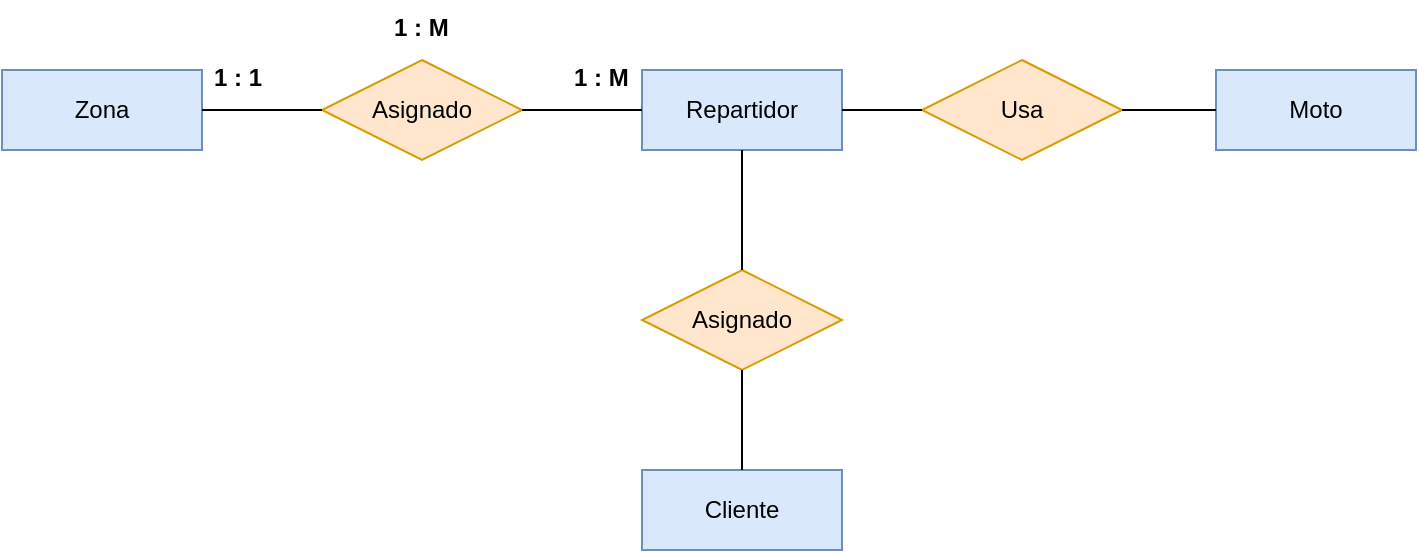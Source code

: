 <mxfile version="24.2.5" type="github">
  <diagram name="Página-1" id="_4Nhc4b1fY-WB2GzDSU6">
    <mxGraphModel dx="540" dy="342" grid="1" gridSize="10" guides="1" tooltips="1" connect="1" arrows="1" fold="1" page="1" pageScale="1" pageWidth="827" pageHeight="1169" math="0" shadow="0">
      <root>
        <mxCell id="0" />
        <mxCell id="1" parent="0" />
        <mxCell id="O9mkS1fQQ6wqIUbLn2zo-1" value="Repartidor" style="whiteSpace=wrap;html=1;align=center;fillColor=#dae8fc;strokeColor=#6c8ebf;" vertex="1" parent="1">
          <mxGeometry x="440" y="200" width="100" height="40" as="geometry" />
        </mxCell>
        <mxCell id="O9mkS1fQQ6wqIUbLn2zo-2" value="Zona" style="whiteSpace=wrap;html=1;align=center;fillColor=#dae8fc;strokeColor=#6c8ebf;" vertex="1" parent="1">
          <mxGeometry x="120" y="200" width="100" height="40" as="geometry" />
        </mxCell>
        <mxCell id="O9mkS1fQQ6wqIUbLn2zo-3" value="Cliente" style="whiteSpace=wrap;html=1;align=center;fillColor=#dae8fc;strokeColor=#6c8ebf;" vertex="1" parent="1">
          <mxGeometry x="440" y="400" width="100" height="40" as="geometry" />
        </mxCell>
        <mxCell id="O9mkS1fQQ6wqIUbLn2zo-4" value="Moto" style="whiteSpace=wrap;html=1;align=center;fillColor=#dae8fc;strokeColor=#6c8ebf;" vertex="1" parent="1">
          <mxGeometry x="727" y="200" width="100" height="40" as="geometry" />
        </mxCell>
        <mxCell id="O9mkS1fQQ6wqIUbLn2zo-5" value="Asignado" style="shape=rhombus;perimeter=rhombusPerimeter;whiteSpace=wrap;html=1;align=center;fillColor=#ffe6cc;strokeColor=#d79b00;" vertex="1" parent="1">
          <mxGeometry x="280" y="195" width="100" height="50" as="geometry" />
        </mxCell>
        <mxCell id="O9mkS1fQQ6wqIUbLn2zo-6" value="" style="endArrow=none;html=1;rounded=0;" edge="1" parent="1" source="O9mkS1fQQ6wqIUbLn2zo-1" target="O9mkS1fQQ6wqIUbLn2zo-5">
          <mxGeometry relative="1" as="geometry">
            <mxPoint x="160" y="290" as="sourcePoint" />
            <mxPoint x="320" y="290" as="targetPoint" />
          </mxGeometry>
        </mxCell>
        <mxCell id="O9mkS1fQQ6wqIUbLn2zo-7" value="" style="endArrow=none;html=1;rounded=0;" edge="1" parent="1" source="O9mkS1fQQ6wqIUbLn2zo-5" target="O9mkS1fQQ6wqIUbLn2zo-2">
          <mxGeometry relative="1" as="geometry">
            <mxPoint x="300" y="280" as="sourcePoint" />
            <mxPoint x="460" y="280" as="targetPoint" />
          </mxGeometry>
        </mxCell>
        <mxCell id="O9mkS1fQQ6wqIUbLn2zo-8" value="1 : M" style="text;strokeColor=none;fillColor=none;spacingLeft=4;spacingRight=4;overflow=hidden;rotatable=0;points=[[0,0.5],[1,0.5]];portConstraint=eastwest;fontSize=12;whiteSpace=wrap;html=1;fontStyle=1" vertex="1" parent="1">
          <mxGeometry x="310" y="165" width="40" height="30" as="geometry" />
        </mxCell>
        <mxCell id="O9mkS1fQQ6wqIUbLn2zo-9" value="1 : M" style="text;strokeColor=none;fillColor=none;spacingLeft=4;spacingRight=4;overflow=hidden;rotatable=0;points=[[0,0.5],[1,0.5]];portConstraint=eastwest;fontSize=12;whiteSpace=wrap;html=1;fontStyle=1" vertex="1" parent="1">
          <mxGeometry x="400" y="190" width="40" height="30" as="geometry" />
        </mxCell>
        <mxCell id="O9mkS1fQQ6wqIUbLn2zo-10" value="1 : 1" style="text;strokeColor=none;fillColor=none;spacingLeft=4;spacingRight=4;overflow=hidden;rotatable=0;points=[[0,0.5],[1,0.5]];portConstraint=eastwest;fontSize=12;whiteSpace=wrap;html=1;fontStyle=1" vertex="1" parent="1">
          <mxGeometry x="220" y="190" width="40" height="30" as="geometry" />
        </mxCell>
        <mxCell id="O9mkS1fQQ6wqIUbLn2zo-11" value="Asignado" style="shape=rhombus;perimeter=rhombusPerimeter;whiteSpace=wrap;html=1;align=center;fillColor=#ffe6cc;strokeColor=#d79b00;" vertex="1" parent="1">
          <mxGeometry x="440" y="300" width="100" height="50" as="geometry" />
        </mxCell>
        <mxCell id="O9mkS1fQQ6wqIUbLn2zo-12" value="Usa" style="shape=rhombus;perimeter=rhombusPerimeter;whiteSpace=wrap;html=1;align=center;fillColor=#ffe6cc;strokeColor=#d79b00;" vertex="1" parent="1">
          <mxGeometry x="580" y="195" width="100" height="50" as="geometry" />
        </mxCell>
        <mxCell id="O9mkS1fQQ6wqIUbLn2zo-13" value="" style="endArrow=none;html=1;rounded=0;" edge="1" parent="1" source="O9mkS1fQQ6wqIUbLn2zo-1" target="O9mkS1fQQ6wqIUbLn2zo-12">
          <mxGeometry relative="1" as="geometry">
            <mxPoint x="590" y="320" as="sourcePoint" />
            <mxPoint x="750" y="320" as="targetPoint" />
          </mxGeometry>
        </mxCell>
        <mxCell id="O9mkS1fQQ6wqIUbLn2zo-14" value="" style="endArrow=none;html=1;rounded=0;" edge="1" parent="1" source="O9mkS1fQQ6wqIUbLn2zo-12" target="O9mkS1fQQ6wqIUbLn2zo-4">
          <mxGeometry relative="1" as="geometry">
            <mxPoint x="640" y="290" as="sourcePoint" />
            <mxPoint x="800" y="290" as="targetPoint" />
          </mxGeometry>
        </mxCell>
        <mxCell id="O9mkS1fQQ6wqIUbLn2zo-15" value="" style="endArrow=none;html=1;rounded=0;" edge="1" parent="1" source="O9mkS1fQQ6wqIUbLn2zo-1" target="O9mkS1fQQ6wqIUbLn2zo-11">
          <mxGeometry relative="1" as="geometry">
            <mxPoint x="450" y="270" as="sourcePoint" />
            <mxPoint x="610" y="270" as="targetPoint" />
          </mxGeometry>
        </mxCell>
        <mxCell id="O9mkS1fQQ6wqIUbLn2zo-16" value="" style="endArrow=none;html=1;rounded=0;" edge="1" parent="1" source="O9mkS1fQQ6wqIUbLn2zo-3" target="O9mkS1fQQ6wqIUbLn2zo-11">
          <mxGeometry relative="1" as="geometry">
            <mxPoint x="350" y="380" as="sourcePoint" />
            <mxPoint x="510" y="380" as="targetPoint" />
          </mxGeometry>
        </mxCell>
      </root>
    </mxGraphModel>
  </diagram>
</mxfile>
